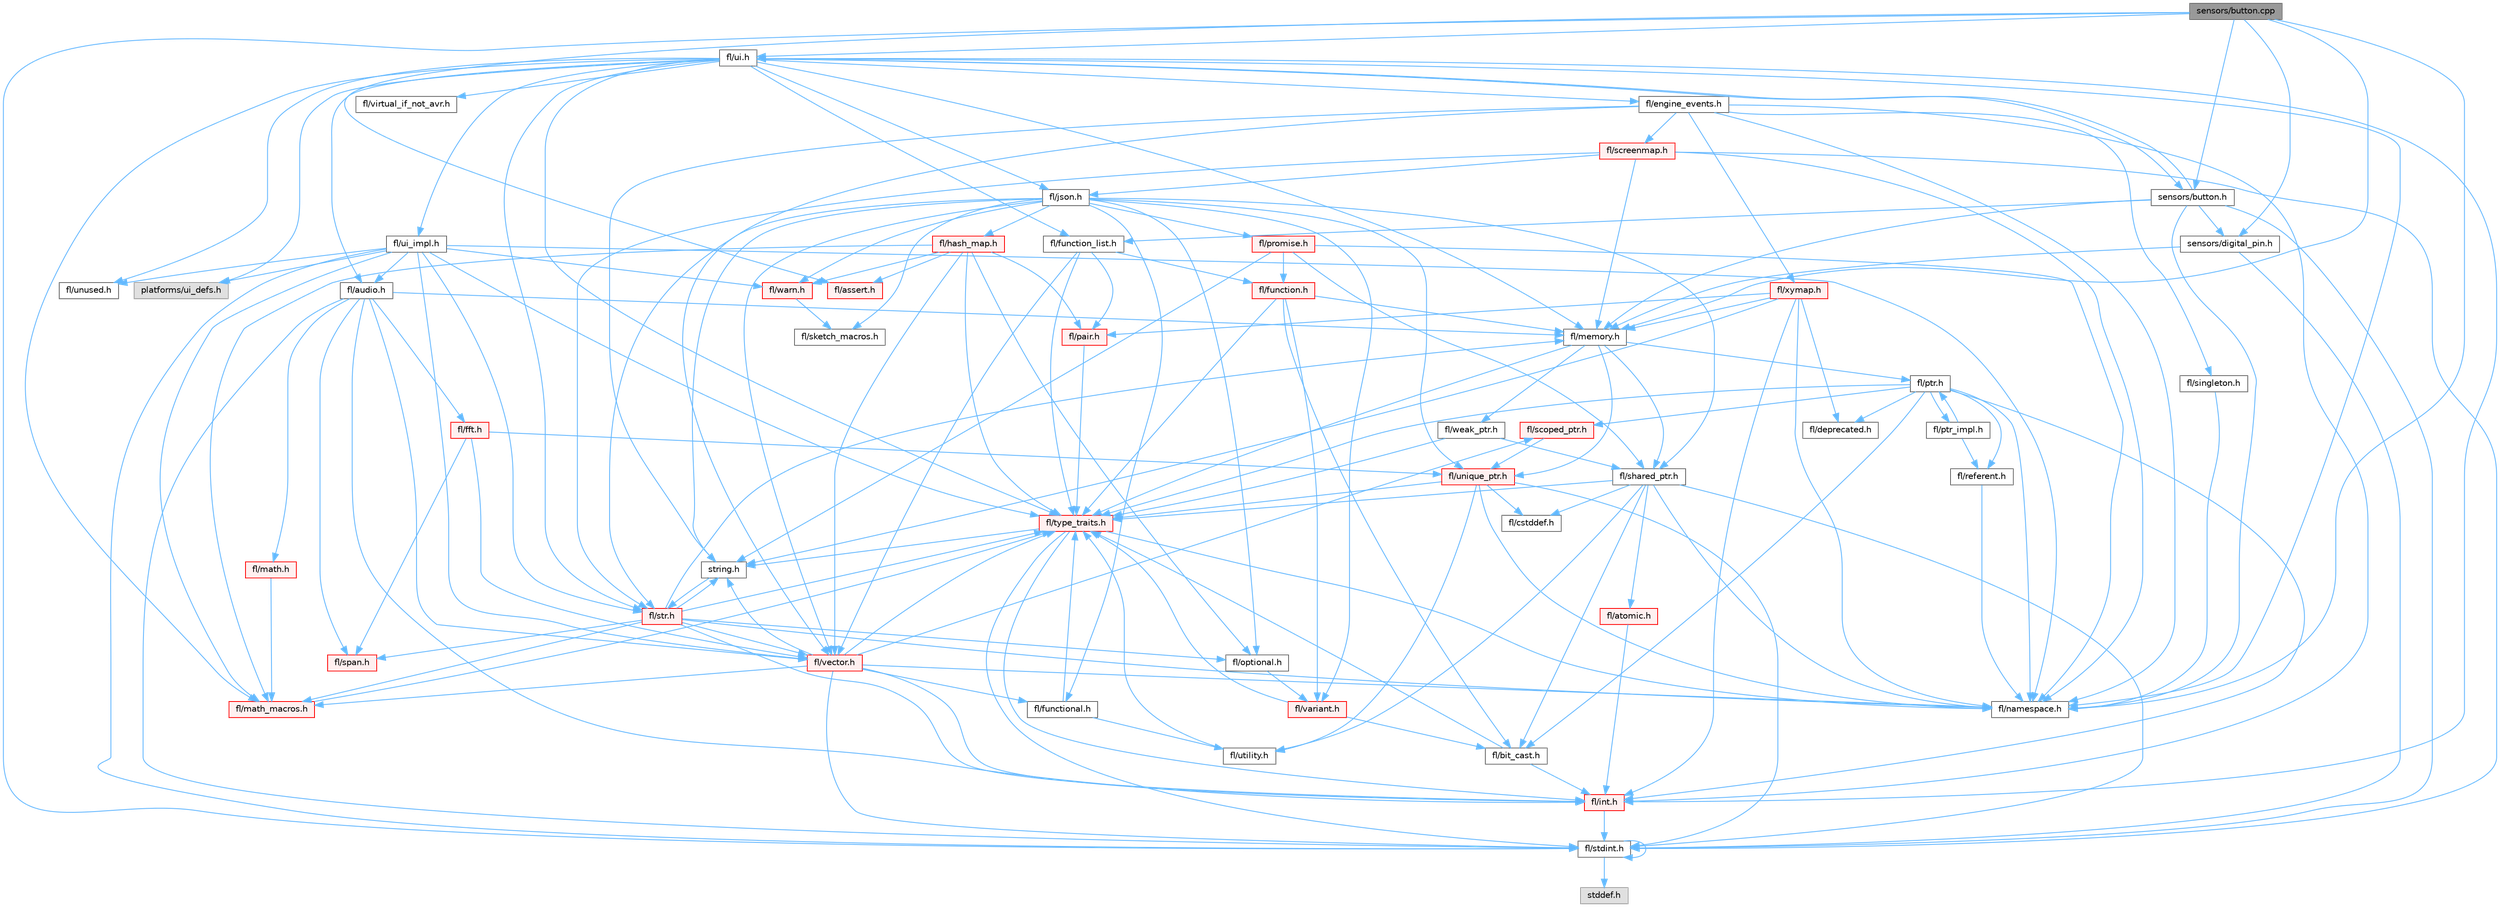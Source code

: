 digraph "sensors/button.cpp"
{
 // INTERACTIVE_SVG=YES
 // LATEX_PDF_SIZE
  bgcolor="transparent";
  edge [fontname=Helvetica,fontsize=10,labelfontname=Helvetica,labelfontsize=10];
  node [fontname=Helvetica,fontsize=10,shape=box,height=0.2,width=0.4];
  Node1 [id="Node000001",label="sensors/button.cpp",height=0.2,width=0.4,color="gray40", fillcolor="grey60", style="filled", fontcolor="black",tooltip=" "];
  Node1 -> Node2 [id="edge1_Node000001_Node000002",color="steelblue1",style="solid",tooltip=" "];
  Node2 [id="Node000002",label="fl/stdint.h",height=0.2,width=0.4,color="grey40", fillcolor="white", style="filled",URL="$df/dd8/stdint_8h.html",tooltip=" "];
  Node2 -> Node3 [id="edge2_Node000002_Node000003",color="steelblue1",style="solid",tooltip=" "];
  Node3 [id="Node000003",label="stddef.h",height=0.2,width=0.4,color="grey60", fillcolor="#E0E0E0", style="filled",tooltip=" "];
  Node2 -> Node2 [id="edge3_Node000002_Node000002",color="steelblue1",style="solid",tooltip=" "];
  Node1 -> Node4 [id="edge4_Node000001_Node000004",color="steelblue1",style="solid",tooltip=" "];
  Node4 [id="Node000004",label="fl/memory.h",height=0.2,width=0.4,color="grey40", fillcolor="white", style="filled",URL="$dc/d18/memory_8h.html",tooltip=" "];
  Node4 -> Node5 [id="edge5_Node000004_Node000005",color="steelblue1",style="solid",tooltip=" "];
  Node5 [id="Node000005",label="fl/ptr.h",height=0.2,width=0.4,color="grey40", fillcolor="white", style="filled",URL="$dd/d98/ptr_8h.html",tooltip=" "];
  Node5 -> Node6 [id="edge6_Node000005_Node000006",color="steelblue1",style="solid",tooltip=" "];
  Node6 [id="Node000006",label="fl/namespace.h",height=0.2,width=0.4,color="grey40", fillcolor="white", style="filled",URL="$df/d2a/namespace_8h.html",tooltip="Implements the FastLED namespace macros."];
  Node5 -> Node7 [id="edge7_Node000005_Node000007",color="steelblue1",style="solid",tooltip=" "];
  Node7 [id="Node000007",label="fl/scoped_ptr.h",height=0.2,width=0.4,color="red", fillcolor="#FFF0F0", style="filled",URL="$d0/d44/scoped__ptr_8h.html",tooltip=" "];
  Node7 -> Node8 [id="edge8_Node000007_Node000008",color="steelblue1",style="solid",tooltip=" "];
  Node8 [id="Node000008",label="fl/unique_ptr.h",height=0.2,width=0.4,color="red", fillcolor="#FFF0F0", style="filled",URL="$da/d4b/unique__ptr_8h.html",tooltip=" "];
  Node8 -> Node6 [id="edge9_Node000008_Node000006",color="steelblue1",style="solid",tooltip=" "];
  Node8 -> Node9 [id="edge10_Node000008_Node000009",color="steelblue1",style="solid",tooltip=" "];
  Node9 [id="Node000009",label="fl/type_traits.h",height=0.2,width=0.4,color="red", fillcolor="#FFF0F0", style="filled",URL="$df/d63/type__traits_8h.html",tooltip=" "];
  Node9 -> Node10 [id="edge11_Node000009_Node000010",color="steelblue1",style="solid",tooltip=" "];
  Node10 [id="Node000010",label="string.h",height=0.2,width=0.4,color="grey40", fillcolor="white", style="filled",URL="$da/d66/string_8h.html",tooltip=" "];
  Node10 -> Node11 [id="edge12_Node000010_Node000011",color="steelblue1",style="solid",tooltip=" "];
  Node11 [id="Node000011",label="fl/str.h",height=0.2,width=0.4,color="red", fillcolor="#FFF0F0", style="filled",URL="$d1/d93/str_8h.html",tooltip=" "];
  Node11 -> Node12 [id="edge13_Node000011_Node000012",color="steelblue1",style="solid",tooltip=" "];
  Node12 [id="Node000012",label="fl/int.h",height=0.2,width=0.4,color="red", fillcolor="#FFF0F0", style="filled",URL="$d3/d7e/int_8h.html",tooltip=" "];
  Node12 -> Node2 [id="edge14_Node000012_Node000002",color="steelblue1",style="solid",tooltip=" "];
  Node11 -> Node10 [id="edge15_Node000011_Node000010",color="steelblue1",style="solid",tooltip=" "];
  Node11 -> Node20 [id="edge16_Node000011_Node000020",color="steelblue1",style="solid",tooltip=" "];
  Node20 [id="Node000020",label="fl/math_macros.h",height=0.2,width=0.4,color="red", fillcolor="#FFF0F0", style="filled",URL="$d8/db8/math__macros_8h.html",tooltip=" "];
  Node20 -> Node9 [id="edge17_Node000020_Node000009",color="steelblue1",style="solid",tooltip=" "];
  Node11 -> Node6 [id="edge18_Node000011_Node000006",color="steelblue1",style="solid",tooltip=" "];
  Node11 -> Node4 [id="edge19_Node000011_Node000004",color="steelblue1",style="solid",tooltip=" "];
  Node11 -> Node23 [id="edge20_Node000011_Node000023",color="steelblue1",style="solid",tooltip=" "];
  Node23 [id="Node000023",label="fl/optional.h",height=0.2,width=0.4,color="grey40", fillcolor="white", style="filled",URL="$dc/d62/optional_8h.html",tooltip=" "];
  Node23 -> Node24 [id="edge21_Node000023_Node000024",color="steelblue1",style="solid",tooltip=" "];
  Node24 [id="Node000024",label="fl/variant.h",height=0.2,width=0.4,color="red", fillcolor="#FFF0F0", style="filled",URL="$d6/d10/variant_8h.html",tooltip=" "];
  Node24 -> Node9 [id="edge22_Node000024_Node000009",color="steelblue1",style="solid",tooltip=" "];
  Node24 -> Node26 [id="edge23_Node000024_Node000026",color="steelblue1",style="solid",tooltip=" "];
  Node26 [id="Node000026",label="fl/bit_cast.h",height=0.2,width=0.4,color="grey40", fillcolor="white", style="filled",URL="$df/d72/bit__cast_8h.html",tooltip=" "];
  Node26 -> Node9 [id="edge24_Node000026_Node000009",color="steelblue1",style="solid",tooltip=" "];
  Node26 -> Node12 [id="edge25_Node000026_Node000012",color="steelblue1",style="solid",tooltip=" "];
  Node11 -> Node9 [id="edge26_Node000011_Node000009",color="steelblue1",style="solid",tooltip=" "];
  Node11 -> Node27 [id="edge27_Node000011_Node000027",color="steelblue1",style="solid",tooltip=" "];
  Node27 [id="Node000027",label="fl/vector.h",height=0.2,width=0.4,color="red", fillcolor="#FFF0F0", style="filled",URL="$d6/d68/vector_8h.html",tooltip=" "];
  Node27 -> Node2 [id="edge28_Node000027_Node000002",color="steelblue1",style="solid",tooltip=" "];
  Node27 -> Node12 [id="edge29_Node000027_Node000012",color="steelblue1",style="solid",tooltip=" "];
  Node27 -> Node10 [id="edge30_Node000027_Node000010",color="steelblue1",style="solid",tooltip=" "];
  Node27 -> Node28 [id="edge31_Node000027_Node000028",color="steelblue1",style="solid",tooltip=" "];
  Node28 [id="Node000028",label="fl/functional.h",height=0.2,width=0.4,color="grey40", fillcolor="white", style="filled",URL="$d8/dea/functional_8h.html",tooltip=" "];
  Node28 -> Node9 [id="edge32_Node000028_Node000009",color="steelblue1",style="solid",tooltip=" "];
  Node28 -> Node29 [id="edge33_Node000028_Node000029",color="steelblue1",style="solid",tooltip=" "];
  Node29 [id="Node000029",label="fl/utility.h",height=0.2,width=0.4,color="grey40", fillcolor="white", style="filled",URL="$d5/d47/utility_8h.html",tooltip=" "];
  Node29 -> Node9 [id="edge34_Node000029_Node000009",color="steelblue1",style="solid",tooltip=" "];
  Node27 -> Node20 [id="edge35_Node000027_Node000020",color="steelblue1",style="solid",tooltip=" "];
  Node27 -> Node6 [id="edge36_Node000027_Node000006",color="steelblue1",style="solid",tooltip=" "];
  Node27 -> Node7 [id="edge37_Node000027_Node000007",color="steelblue1",style="solid",tooltip=" "];
  Node27 -> Node9 [id="edge38_Node000027_Node000009",color="steelblue1",style="solid",tooltip=" "];
  Node11 -> Node40 [id="edge39_Node000011_Node000040",color="steelblue1",style="solid",tooltip=" "];
  Node40 [id="Node000040",label="fl/span.h",height=0.2,width=0.4,color="red", fillcolor="#FFF0F0", style="filled",URL="$d4/d7a/span_8h.html",tooltip=" "];
  Node9 -> Node2 [id="edge40_Node000009_Node000002",color="steelblue1",style="solid",tooltip=" "];
  Node9 -> Node6 [id="edge41_Node000009_Node000006",color="steelblue1",style="solid",tooltip=" "];
  Node9 -> Node12 [id="edge42_Node000009_Node000012",color="steelblue1",style="solid",tooltip=" "];
  Node8 -> Node29 [id="edge43_Node000008_Node000029",color="steelblue1",style="solid",tooltip=" "];
  Node8 -> Node2 [id="edge44_Node000008_Node000002",color="steelblue1",style="solid",tooltip=" "];
  Node8 -> Node42 [id="edge45_Node000008_Node000042",color="steelblue1",style="solid",tooltip=" "];
  Node42 [id="Node000042",label="fl/cstddef.h",height=0.2,width=0.4,color="grey40", fillcolor="white", style="filled",URL="$d7/d84/cstddef_8h.html",tooltip=" "];
  Node5 -> Node9 [id="edge46_Node000005_Node000009",color="steelblue1",style="solid",tooltip=" "];
  Node5 -> Node45 [id="edge47_Node000005_Node000045",color="steelblue1",style="solid",tooltip=" "];
  Node45 [id="Node000045",label="fl/referent.h",height=0.2,width=0.4,color="grey40", fillcolor="white", style="filled",URL="$da/d18/referent_8h.html",tooltip=" "];
  Node45 -> Node6 [id="edge48_Node000045_Node000006",color="steelblue1",style="solid",tooltip=" "];
  Node5 -> Node26 [id="edge49_Node000005_Node000026",color="steelblue1",style="solid",tooltip=" "];
  Node5 -> Node12 [id="edge50_Node000005_Node000012",color="steelblue1",style="solid",tooltip=" "];
  Node5 -> Node44 [id="edge51_Node000005_Node000044",color="steelblue1",style="solid",tooltip=" "];
  Node44 [id="Node000044",label="fl/deprecated.h",height=0.2,width=0.4,color="grey40", fillcolor="white", style="filled",URL="$d4/dce/deprecated_8h.html",tooltip=" "];
  Node5 -> Node46 [id="edge52_Node000005_Node000046",color="steelblue1",style="solid",tooltip=" "];
  Node46 [id="Node000046",label="fl/ptr_impl.h",height=0.2,width=0.4,color="grey40", fillcolor="white", style="filled",URL="$d5/d94/ptr__impl_8h.html",tooltip=" "];
  Node46 -> Node5 [id="edge53_Node000046_Node000005",color="steelblue1",style="solid",tooltip=" "];
  Node46 -> Node45 [id="edge54_Node000046_Node000045",color="steelblue1",style="solid",tooltip=" "];
  Node4 -> Node47 [id="edge55_Node000004_Node000047",color="steelblue1",style="solid",tooltip=" "];
  Node47 [id="Node000047",label="fl/shared_ptr.h",height=0.2,width=0.4,color="grey40", fillcolor="white", style="filled",URL="$df/d6a/shared__ptr_8h.html",tooltip=" "];
  Node47 -> Node6 [id="edge56_Node000047_Node000006",color="steelblue1",style="solid",tooltip=" "];
  Node47 -> Node9 [id="edge57_Node000047_Node000009",color="steelblue1",style="solid",tooltip=" "];
  Node47 -> Node29 [id="edge58_Node000047_Node000029",color="steelblue1",style="solid",tooltip=" "];
  Node47 -> Node2 [id="edge59_Node000047_Node000002",color="steelblue1",style="solid",tooltip=" "];
  Node47 -> Node42 [id="edge60_Node000047_Node000042",color="steelblue1",style="solid",tooltip=" "];
  Node47 -> Node26 [id="edge61_Node000047_Node000026",color="steelblue1",style="solid",tooltip=" "];
  Node47 -> Node48 [id="edge62_Node000047_Node000048",color="steelblue1",style="solid",tooltip=" "];
  Node48 [id="Node000048",label="fl/atomic.h",height=0.2,width=0.4,color="red", fillcolor="#FFF0F0", style="filled",URL="$dd/d02/atomic_8h.html",tooltip=" "];
  Node48 -> Node12 [id="edge63_Node000048_Node000012",color="steelblue1",style="solid",tooltip=" "];
  Node4 -> Node50 [id="edge64_Node000004_Node000050",color="steelblue1",style="solid",tooltip=" "];
  Node50 [id="Node000050",label="fl/weak_ptr.h",height=0.2,width=0.4,color="grey40", fillcolor="white", style="filled",URL="$dc/db4/weak__ptr_8h.html",tooltip=" "];
  Node50 -> Node47 [id="edge65_Node000050_Node000047",color="steelblue1",style="solid",tooltip=" "];
  Node50 -> Node9 [id="edge66_Node000050_Node000009",color="steelblue1",style="solid",tooltip=" "];
  Node4 -> Node8 [id="edge67_Node000004_Node000008",color="steelblue1",style="solid",tooltip=" "];
  Node4 -> Node9 [id="edge68_Node000004_Node000009",color="steelblue1",style="solid",tooltip=" "];
  Node1 -> Node51 [id="edge69_Node000001_Node000051",color="steelblue1",style="solid",tooltip=" "];
  Node51 [id="Node000051",label="fl/ui.h",height=0.2,width=0.4,color="grey40", fillcolor="white", style="filled",URL="$d9/d3b/ui_8h.html",tooltip=" "];
  Node51 -> Node6 [id="edge70_Node000051_Node000006",color="steelblue1",style="solid",tooltip=" "];
  Node51 -> Node4 [id="edge71_Node000051_Node000004",color="steelblue1",style="solid",tooltip=" "];
  Node51 -> Node52 [id="edge72_Node000051_Node000052",color="steelblue1",style="solid",tooltip=" "];
  Node52 [id="Node000052",label="fl/json.h",height=0.2,width=0.4,color="grey40", fillcolor="white", style="filled",URL="$d7/d91/fl_2json_8h.html",tooltip="FastLED's Elegant JSON Library: fl::Json"];
  Node52 -> Node10 [id="edge73_Node000052_Node000010",color="steelblue1",style="solid",tooltip=" "];
  Node52 -> Node27 [id="edge74_Node000052_Node000027",color="steelblue1",style="solid",tooltip=" "];
  Node52 -> Node53 [id="edge75_Node000052_Node000053",color="steelblue1",style="solid",tooltip=" "];
  Node53 [id="Node000053",label="fl/hash_map.h",height=0.2,width=0.4,color="red", fillcolor="#FFF0F0", style="filled",URL="$d6/d13/hash__map_8h.html",tooltip=" "];
  Node53 -> Node54 [id="edge76_Node000053_Node000054",color="steelblue1",style="solid",tooltip=" "];
  Node54 [id="Node000054",label="fl/assert.h",height=0.2,width=0.4,color="red", fillcolor="#FFF0F0", style="filled",URL="$dc/da7/assert_8h.html",tooltip=" "];
  Node53 -> Node23 [id="edge77_Node000053_Node000023",color="steelblue1",style="solid",tooltip=" "];
  Node53 -> Node57 [id="edge78_Node000053_Node000057",color="steelblue1",style="solid",tooltip=" "];
  Node57 [id="Node000057",label="fl/pair.h",height=0.2,width=0.4,color="red", fillcolor="#FFF0F0", style="filled",URL="$d3/d41/pair_8h.html",tooltip=" "];
  Node57 -> Node9 [id="edge79_Node000057_Node000009",color="steelblue1",style="solid",tooltip=" "];
  Node53 -> Node9 [id="edge80_Node000053_Node000009",color="steelblue1",style="solid",tooltip=" "];
  Node53 -> Node27 [id="edge81_Node000053_Node000027",color="steelblue1",style="solid",tooltip=" "];
  Node53 -> Node58 [id="edge82_Node000053_Node000058",color="steelblue1",style="solid",tooltip=" "];
  Node58 [id="Node000058",label="fl/warn.h",height=0.2,width=0.4,color="red", fillcolor="#FFF0F0", style="filled",URL="$de/d77/warn_8h.html",tooltip=" "];
  Node58 -> Node69 [id="edge83_Node000058_Node000069",color="steelblue1",style="solid",tooltip=" "];
  Node69 [id="Node000069",label="fl/sketch_macros.h",height=0.2,width=0.4,color="grey40", fillcolor="white", style="filled",URL="$d1/dbc/sketch__macros_8h.html",tooltip=" "];
  Node53 -> Node20 [id="edge84_Node000053_Node000020",color="steelblue1",style="solid",tooltip=" "];
  Node52 -> Node24 [id="edge85_Node000052_Node000024",color="steelblue1",style="solid",tooltip=" "];
  Node52 -> Node23 [id="edge86_Node000052_Node000023",color="steelblue1",style="solid",tooltip=" "];
  Node52 -> Node8 [id="edge87_Node000052_Node000008",color="steelblue1",style="solid",tooltip=" "];
  Node52 -> Node47 [id="edge88_Node000052_Node000047",color="steelblue1",style="solid",tooltip=" "];
  Node52 -> Node28 [id="edge89_Node000052_Node000028",color="steelblue1",style="solid",tooltip=" "];
  Node52 -> Node11 [id="edge90_Node000052_Node000011",color="steelblue1",style="solid",tooltip=" "];
  Node52 -> Node70 [id="edge91_Node000052_Node000070",color="steelblue1",style="solid",tooltip=" "];
  Node70 [id="Node000070",label="fl/promise.h",height=0.2,width=0.4,color="red", fillcolor="#FFF0F0", style="filled",URL="$d6/d17/promise_8h.html",tooltip="Promise-based fluent API for FastLED - standalone async primitives."];
  Node70 -> Node6 [id="edge92_Node000070_Node000006",color="steelblue1",style="solid",tooltip=" "];
  Node70 -> Node71 [id="edge93_Node000070_Node000071",color="steelblue1",style="solid",tooltip=" "];
  Node71 [id="Node000071",label="fl/function.h",height=0.2,width=0.4,color="red", fillcolor="#FFF0F0", style="filled",URL="$dd/d67/function_8h.html",tooltip=" "];
  Node71 -> Node4 [id="edge94_Node000071_Node000004",color="steelblue1",style="solid",tooltip=" "];
  Node71 -> Node9 [id="edge95_Node000071_Node000009",color="steelblue1",style="solid",tooltip=" "];
  Node71 -> Node24 [id="edge96_Node000071_Node000024",color="steelblue1",style="solid",tooltip=" "];
  Node71 -> Node26 [id="edge97_Node000071_Node000026",color="steelblue1",style="solid",tooltip=" "];
  Node70 -> Node10 [id="edge98_Node000070_Node000010",color="steelblue1",style="solid",tooltip=" "];
  Node70 -> Node47 [id="edge99_Node000070_Node000047",color="steelblue1",style="solid",tooltip=" "];
  Node52 -> Node58 [id="edge100_Node000052_Node000058",color="steelblue1",style="solid",tooltip=" "];
  Node52 -> Node69 [id="edge101_Node000052_Node000069",color="steelblue1",style="solid",tooltip=" "];
  Node51 -> Node11 [id="edge102_Node000051_Node000011",color="steelblue1",style="solid",tooltip=" "];
  Node51 -> Node12 [id="edge103_Node000051_Node000012",color="steelblue1",style="solid",tooltip=" "];
  Node51 -> Node72 [id="edge104_Node000051_Node000072",color="steelblue1",style="solid",tooltip=" "];
  Node72 [id="Node000072",label="fl/audio.h",height=0.2,width=0.4,color="grey40", fillcolor="white", style="filled",URL="$da/d09/audio_8h.html",tooltip=" "];
  Node72 -> Node73 [id="edge105_Node000072_Node000073",color="steelblue1",style="solid",tooltip=" "];
  Node73 [id="Node000073",label="fl/fft.h",height=0.2,width=0.4,color="red", fillcolor="#FFF0F0", style="filled",URL="$d7/d76/fft_8h.html",tooltip=" "];
  Node73 -> Node8 [id="edge106_Node000073_Node000008",color="steelblue1",style="solid",tooltip=" "];
  Node73 -> Node40 [id="edge107_Node000073_Node000040",color="steelblue1",style="solid",tooltip=" "];
  Node73 -> Node27 [id="edge108_Node000073_Node000027",color="steelblue1",style="solid",tooltip=" "];
  Node72 -> Node15 [id="edge109_Node000072_Node000015",color="steelblue1",style="solid",tooltip=" "];
  Node15 [id="Node000015",label="fl/math.h",height=0.2,width=0.4,color="red", fillcolor="#FFF0F0", style="filled",URL="$df/db1/math_8h.html",tooltip=" "];
  Node15 -> Node20 [id="edge110_Node000015_Node000020",color="steelblue1",style="solid",tooltip=" "];
  Node72 -> Node4 [id="edge111_Node000072_Node000004",color="steelblue1",style="solid",tooltip=" "];
  Node72 -> Node40 [id="edge112_Node000072_Node000040",color="steelblue1",style="solid",tooltip=" "];
  Node72 -> Node27 [id="edge113_Node000072_Node000027",color="steelblue1",style="solid",tooltip=" "];
  Node72 -> Node12 [id="edge114_Node000072_Node000012",color="steelblue1",style="solid",tooltip=" "];
  Node72 -> Node2 [id="edge115_Node000072_Node000002",color="steelblue1",style="solid",tooltip=" "];
  Node51 -> Node74 [id="edge116_Node000051_Node000074",color="steelblue1",style="solid",tooltip=" "];
  Node74 [id="Node000074",label="fl/engine_events.h",height=0.2,width=0.4,color="grey40", fillcolor="white", style="filled",URL="$db/dc0/engine__events_8h.html",tooltip=" "];
  Node74 -> Node6 [id="edge117_Node000074_Node000006",color="steelblue1",style="solid",tooltip=" "];
  Node74 -> Node75 [id="edge118_Node000074_Node000075",color="steelblue1",style="solid",tooltip=" "];
  Node75 [id="Node000075",label="fl/screenmap.h",height=0.2,width=0.4,color="red", fillcolor="#FFF0F0", style="filled",URL="$d7/d97/screenmap_8h.html",tooltip=" "];
  Node75 -> Node2 [id="edge119_Node000075_Node000002",color="steelblue1",style="solid",tooltip=" "];
  Node75 -> Node4 [id="edge120_Node000075_Node000004",color="steelblue1",style="solid",tooltip=" "];
  Node75 -> Node6 [id="edge121_Node000075_Node000006",color="steelblue1",style="solid",tooltip=" "];
  Node75 -> Node11 [id="edge122_Node000075_Node000011",color="steelblue1",style="solid",tooltip=" "];
  Node75 -> Node52 [id="edge123_Node000075_Node000052",color="steelblue1",style="solid",tooltip=" "];
  Node74 -> Node84 [id="edge124_Node000074_Node000084",color="steelblue1",style="solid",tooltip=" "];
  Node84 [id="Node000084",label="fl/singleton.h",height=0.2,width=0.4,color="grey40", fillcolor="white", style="filled",URL="$d4/d0b/singleton_8h.html",tooltip=" "];
  Node84 -> Node6 [id="edge125_Node000084_Node000006",color="steelblue1",style="solid",tooltip=" "];
  Node74 -> Node27 [id="edge126_Node000074_Node000027",color="steelblue1",style="solid",tooltip=" "];
  Node74 -> Node85 [id="edge127_Node000074_Node000085",color="steelblue1",style="solid",tooltip=" "];
  Node85 [id="Node000085",label="fl/xymap.h",height=0.2,width=0.4,color="red", fillcolor="#FFF0F0", style="filled",URL="$da/d61/xymap_8h.html",tooltip=" "];
  Node85 -> Node12 [id="edge128_Node000085_Node000012",color="steelblue1",style="solid",tooltip=" "];
  Node85 -> Node6 [id="edge129_Node000085_Node000006",color="steelblue1",style="solid",tooltip=" "];
  Node85 -> Node57 [id="edge130_Node000085_Node000057",color="steelblue1",style="solid",tooltip=" "];
  Node85 -> Node10 [id="edge131_Node000085_Node000010",color="steelblue1",style="solid",tooltip=" "];
  Node85 -> Node4 [id="edge132_Node000085_Node000004",color="steelblue1",style="solid",tooltip=" "];
  Node85 -> Node44 [id="edge133_Node000085_Node000044",color="steelblue1",style="solid",tooltip=" "];
  Node74 -> Node10 [id="edge134_Node000074_Node000010",color="steelblue1",style="solid",tooltip=" "];
  Node74 -> Node12 [id="edge135_Node000074_Node000012",color="steelblue1",style="solid",tooltip=" "];
  Node51 -> Node87 [id="edge136_Node000051_Node000087",color="steelblue1",style="solid",tooltip=" "];
  Node87 [id="Node000087",label="fl/function_list.h",height=0.2,width=0.4,color="grey40", fillcolor="white", style="filled",URL="$d0/d64/function__list_8h.html",tooltip=" "];
  Node87 -> Node71 [id="edge137_Node000087_Node000071",color="steelblue1",style="solid",tooltip=" "];
  Node87 -> Node57 [id="edge138_Node000087_Node000057",color="steelblue1",style="solid",tooltip=" "];
  Node87 -> Node27 [id="edge139_Node000087_Node000027",color="steelblue1",style="solid",tooltip=" "];
  Node87 -> Node9 [id="edge140_Node000087_Node000009",color="steelblue1",style="solid",tooltip=" "];
  Node51 -> Node20 [id="edge141_Node000051_Node000020",color="steelblue1",style="solid",tooltip=" "];
  Node51 -> Node9 [id="edge142_Node000051_Node000009",color="steelblue1",style="solid",tooltip=" "];
  Node51 -> Node88 [id="edge143_Node000051_Node000088",color="steelblue1",style="solid",tooltip=" "];
  Node88 [id="Node000088",label="fl/ui_impl.h",height=0.2,width=0.4,color="grey40", fillcolor="white", style="filled",URL="$d6/dc0/ui__impl_8h.html",tooltip=" "];
  Node88 -> Node2 [id="edge144_Node000088_Node000002",color="steelblue1",style="solid",tooltip=" "];
  Node88 -> Node72 [id="edge145_Node000088_Node000072",color="steelblue1",style="solid",tooltip=" "];
  Node88 -> Node20 [id="edge146_Node000088_Node000020",color="steelblue1",style="solid",tooltip=" "];
  Node88 -> Node6 [id="edge147_Node000088_Node000006",color="steelblue1",style="solid",tooltip=" "];
  Node88 -> Node11 [id="edge148_Node000088_Node000011",color="steelblue1",style="solid",tooltip=" "];
  Node88 -> Node9 [id="edge149_Node000088_Node000009",color="steelblue1",style="solid",tooltip=" "];
  Node88 -> Node36 [id="edge150_Node000088_Node000036",color="steelblue1",style="solid",tooltip=" "];
  Node36 [id="Node000036",label="fl/unused.h",height=0.2,width=0.4,color="grey40", fillcolor="white", style="filled",URL="$d8/d4b/unused_8h.html",tooltip=" "];
  Node88 -> Node27 [id="edge151_Node000088_Node000027",color="steelblue1",style="solid",tooltip=" "];
  Node88 -> Node58 [id="edge152_Node000088_Node000058",color="steelblue1",style="solid",tooltip=" "];
  Node88 -> Node89 [id="edge153_Node000088_Node000089",color="steelblue1",style="solid",tooltip=" "];
  Node89 [id="Node000089",label="platforms/ui_defs.h",height=0.2,width=0.4,color="grey60", fillcolor="#E0E0E0", style="filled",tooltip=" "];
  Node51 -> Node36 [id="edge154_Node000051_Node000036",color="steelblue1",style="solid",tooltip=" "];
  Node51 -> Node89 [id="edge155_Node000051_Node000089",color="steelblue1",style="solid",tooltip=" "];
  Node51 -> Node90 [id="edge156_Node000051_Node000090",color="steelblue1",style="solid",tooltip=" "];
  Node90 [id="Node000090",label="sensors/button.h",height=0.2,width=0.4,color="grey40", fillcolor="white", style="filled",URL="$d7/d0e/button_8h.html",tooltip=" "];
  Node90 -> Node2 [id="edge157_Node000090_Node000002",color="steelblue1",style="solid",tooltip=" "];
  Node90 -> Node87 [id="edge158_Node000090_Node000087",color="steelblue1",style="solid",tooltip=" "];
  Node90 -> Node6 [id="edge159_Node000090_Node000006",color="steelblue1",style="solid",tooltip=" "];
  Node90 -> Node4 [id="edge160_Node000090_Node000004",color="steelblue1",style="solid",tooltip=" "];
  Node90 -> Node51 [id="edge161_Node000090_Node000051",color="steelblue1",style="solid",tooltip=" "];
  Node90 -> Node91 [id="edge162_Node000090_Node000091",color="steelblue1",style="solid",tooltip=" "];
  Node91 [id="Node000091",label="sensors/digital_pin.h",height=0.2,width=0.4,color="grey40", fillcolor="white", style="filled",URL="$dd/d83/digital__pin_8h.html",tooltip=" "];
  Node91 -> Node2 [id="edge163_Node000091_Node000002",color="steelblue1",style="solid",tooltip=" "];
  Node91 -> Node4 [id="edge164_Node000091_Node000004",color="steelblue1",style="solid",tooltip=" "];
  Node51 -> Node92 [id="edge165_Node000051_Node000092",color="steelblue1",style="solid",tooltip=" "];
  Node92 [id="Node000092",label="fl/virtual_if_not_avr.h",height=0.2,width=0.4,color="grey40", fillcolor="white", style="filled",URL="$da/ddb/virtual__if__not__avr_8h.html",tooltip=" "];
  Node1 -> Node54 [id="edge166_Node000001_Node000054",color="steelblue1",style="solid",tooltip=" "];
  Node1 -> Node6 [id="edge167_Node000001_Node000006",color="steelblue1",style="solid",tooltip=" "];
  Node1 -> Node90 [id="edge168_Node000001_Node000090",color="steelblue1",style="solid",tooltip=" "];
  Node1 -> Node91 [id="edge169_Node000001_Node000091",color="steelblue1",style="solid",tooltip=" "];
}
